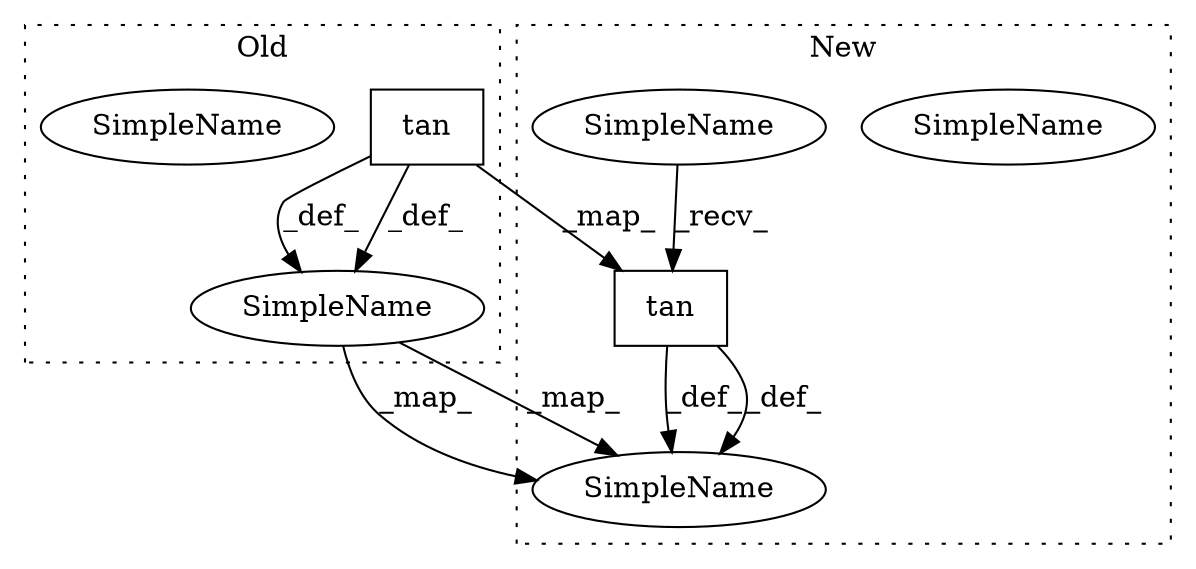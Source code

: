 digraph G {
subgraph cluster0 {
1 [label="tan" a="32" s="1913,1922" l="4,1" shape="box"];
3 [label="SimpleName" a="42" s="2951" l="2" shape="ellipse"];
6 [label="SimpleName" a="42" s="2951" l="2" shape="ellipse"];
label = "Old";
style="dotted";
}
subgraph cluster1 {
2 [label="tan" a="32" s="1957,1966" l="4,1" shape="box"];
4 [label="SimpleName" a="42" s="2744" l="2" shape="ellipse"];
5 [label="SimpleName" a="42" s="2744" l="2" shape="ellipse"];
7 [label="SimpleName" a="42" s="1951" l="5" shape="ellipse"];
label = "New";
style="dotted";
}
1 -> 6 [label="_def_"];
1 -> 6 [label="_def_"];
1 -> 2 [label="_map_"];
2 -> 5 [label="_def_"];
2 -> 5 [label="_def_"];
6 -> 5 [label="_map_"];
6 -> 5 [label="_map_"];
7 -> 2 [label="_recv_"];
}